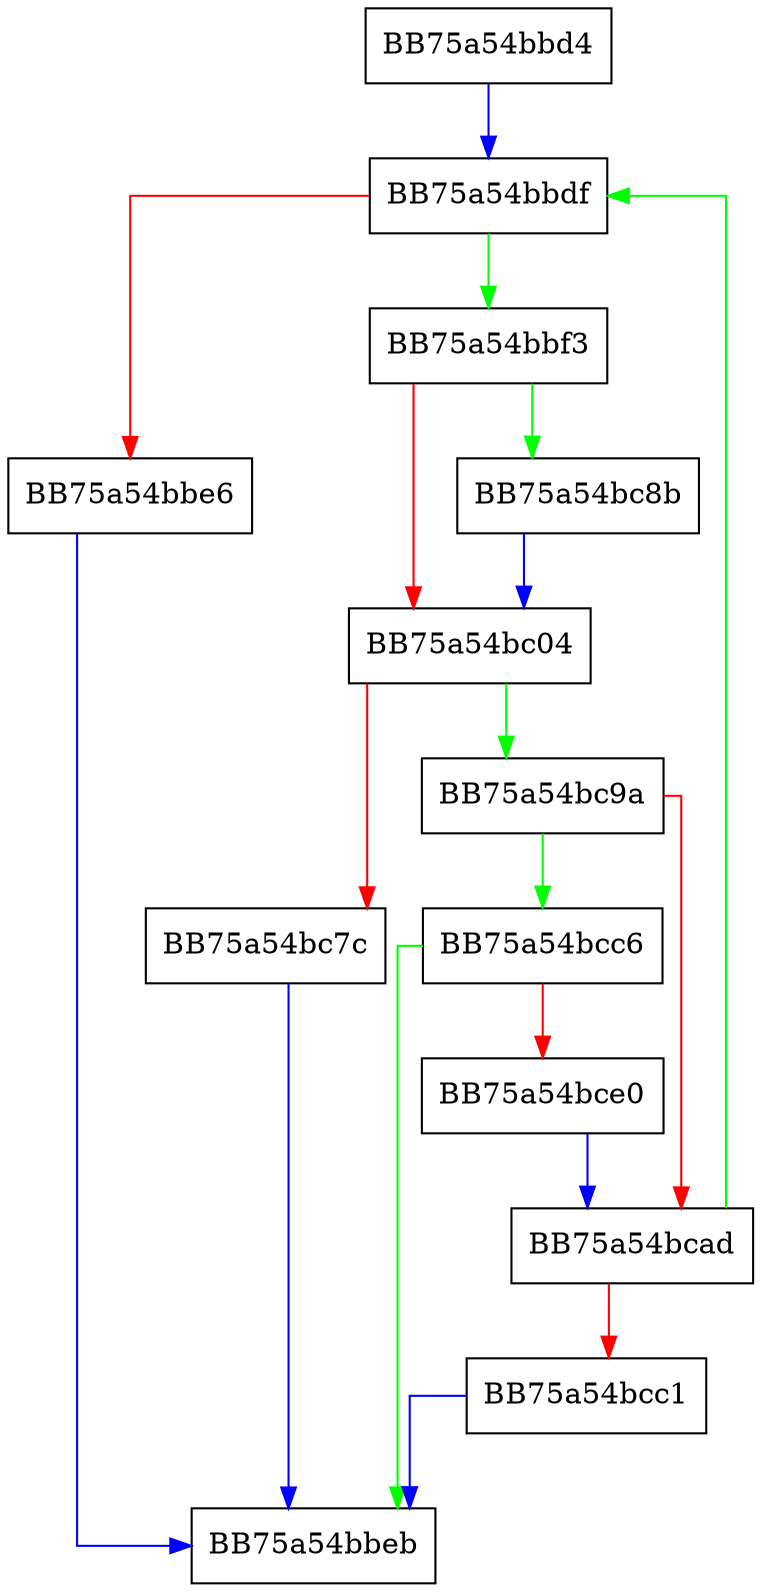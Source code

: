 digraph NextDirectory {
  node [shape="box"];
  graph [splines=ortho];
  BB75a54bbd4 -> BB75a54bbdf [color="blue"];
  BB75a54bbdf -> BB75a54bbf3 [color="green"];
  BB75a54bbdf -> BB75a54bbe6 [color="red"];
  BB75a54bbe6 -> BB75a54bbeb [color="blue"];
  BB75a54bbf3 -> BB75a54bc8b [color="green"];
  BB75a54bbf3 -> BB75a54bc04 [color="red"];
  BB75a54bc04 -> BB75a54bc9a [color="green"];
  BB75a54bc04 -> BB75a54bc7c [color="red"];
  BB75a54bc7c -> BB75a54bbeb [color="blue"];
  BB75a54bc8b -> BB75a54bc04 [color="blue"];
  BB75a54bc9a -> BB75a54bcc6 [color="green"];
  BB75a54bc9a -> BB75a54bcad [color="red"];
  BB75a54bcad -> BB75a54bbdf [color="green"];
  BB75a54bcad -> BB75a54bcc1 [color="red"];
  BB75a54bcc1 -> BB75a54bbeb [color="blue"];
  BB75a54bcc6 -> BB75a54bbeb [color="green"];
  BB75a54bcc6 -> BB75a54bce0 [color="red"];
  BB75a54bce0 -> BB75a54bcad [color="blue"];
}